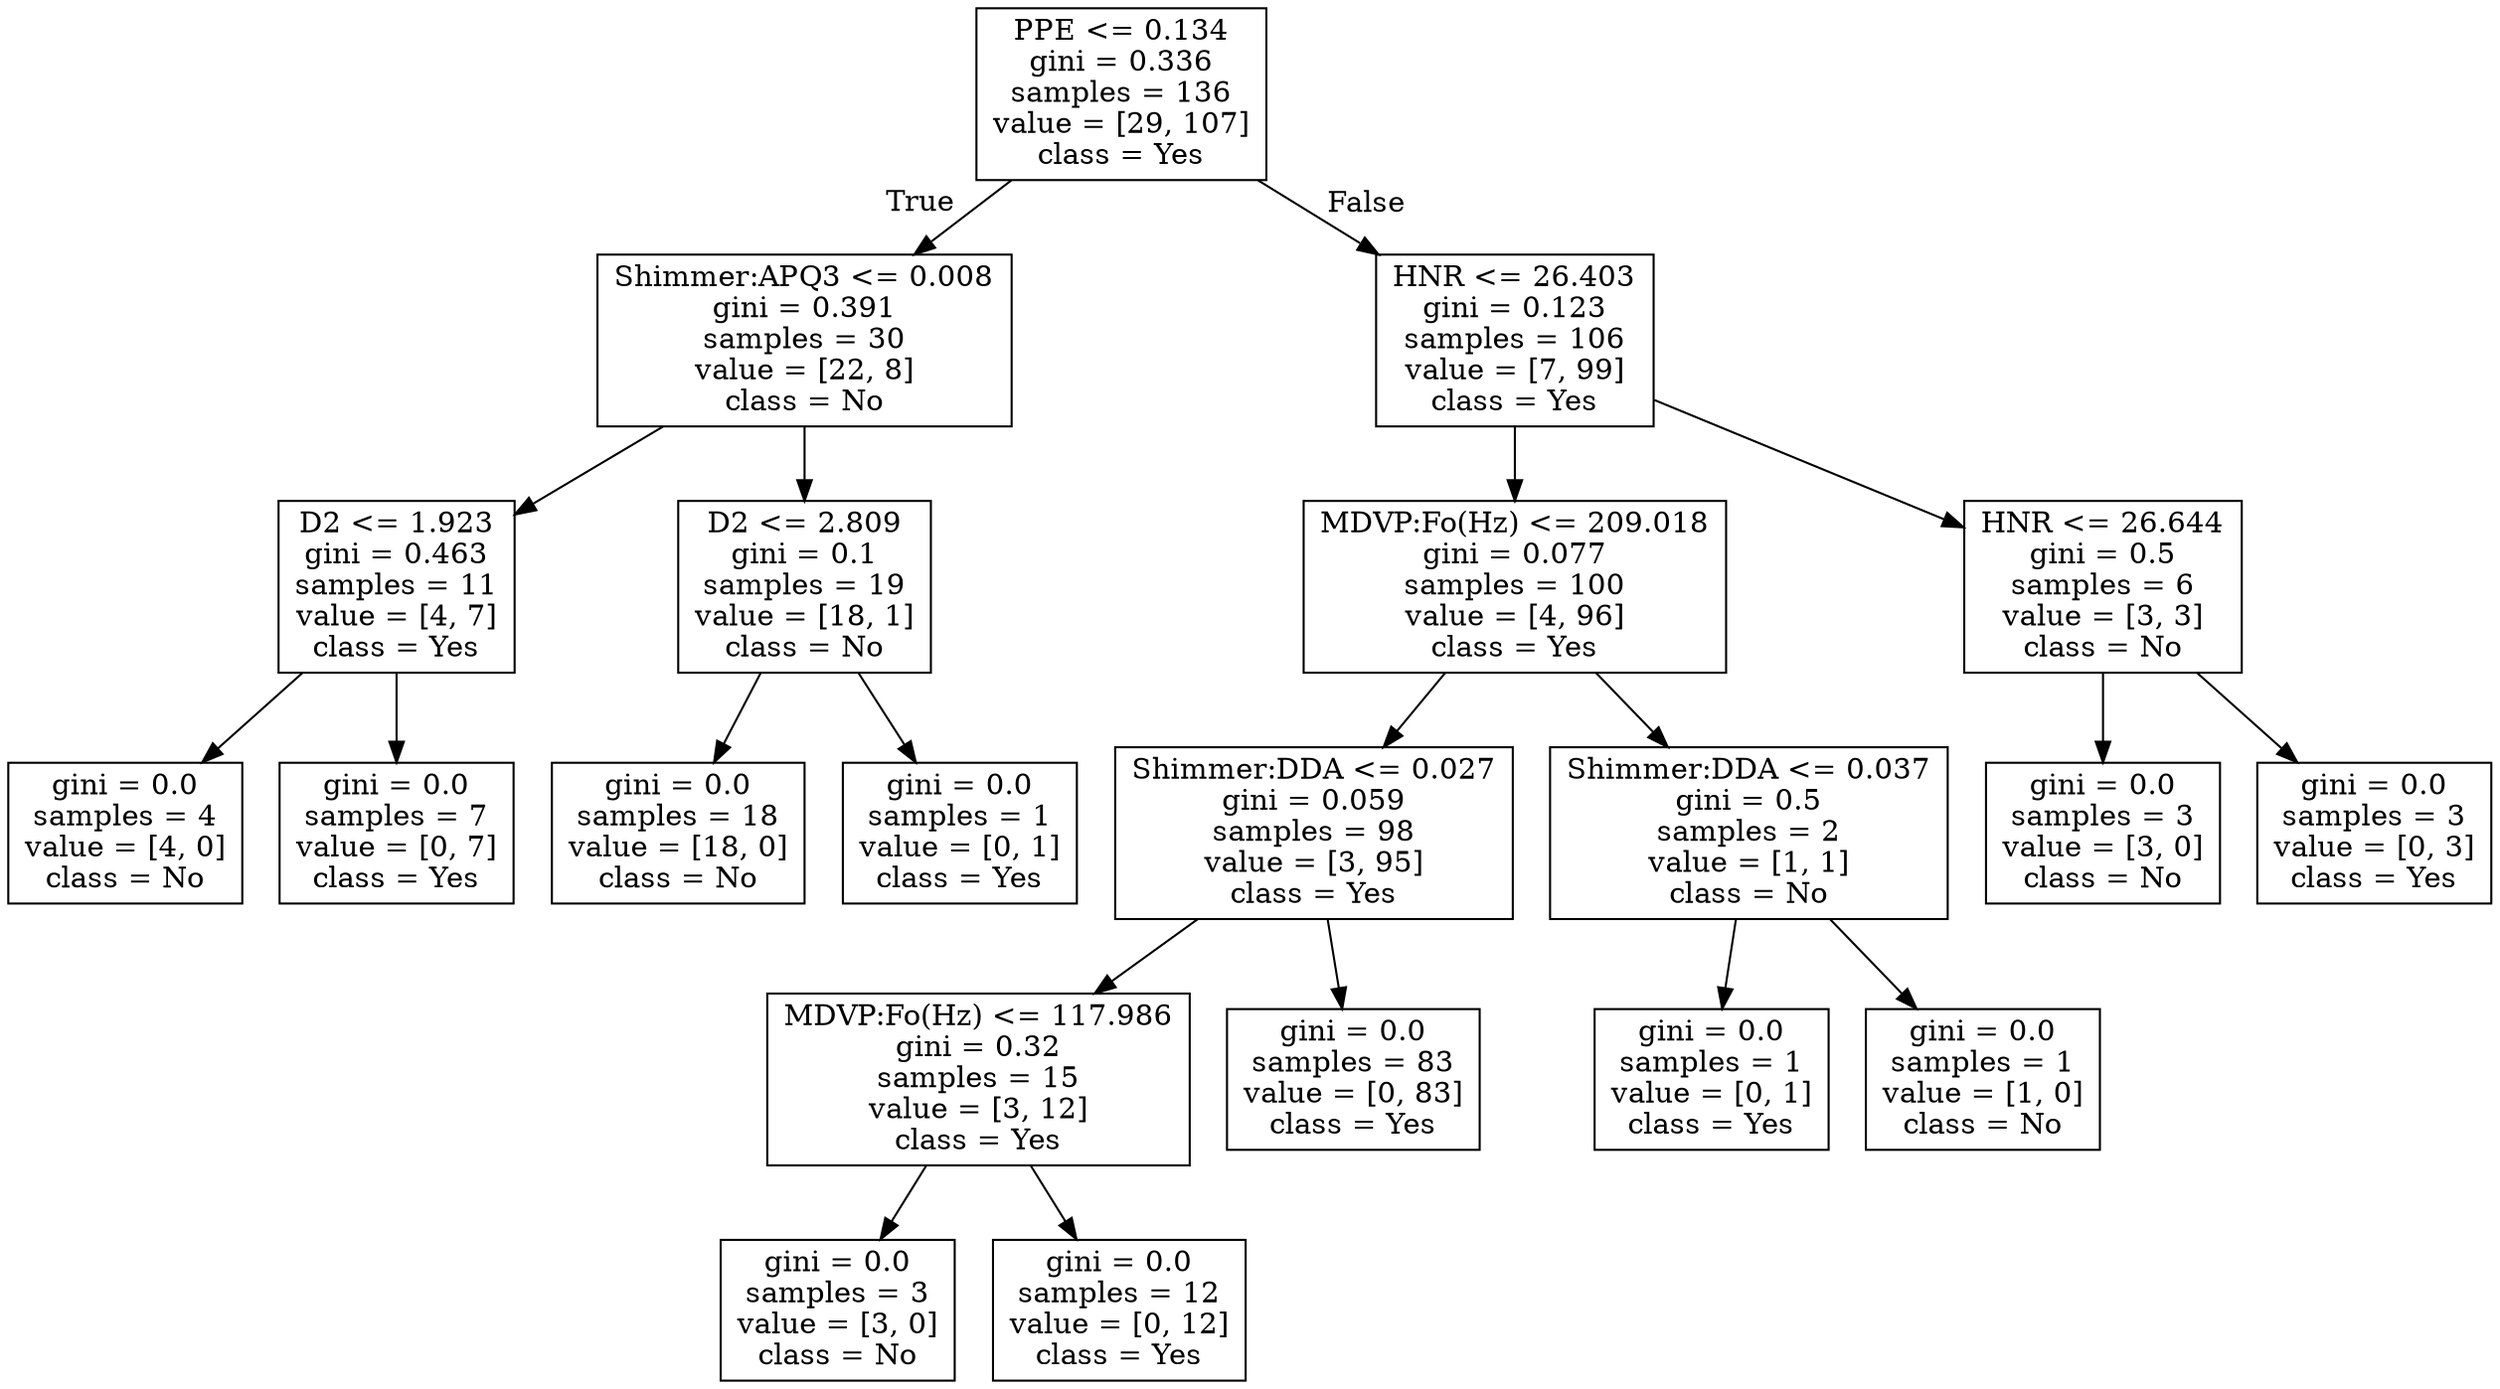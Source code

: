 digraph Tree {
node [shape=box] ;
0 [label="PPE <= 0.134\ngini = 0.336\nsamples = 136\nvalue = [29, 107]\nclass = Yes"] ;
1 [label="Shimmer:APQ3 <= 0.008\ngini = 0.391\nsamples = 30\nvalue = [22, 8]\nclass = No"] ;
0 -> 1 [labeldistance=2.5, labelangle=45, headlabel="True"] ;
2 [label="D2 <= 1.923\ngini = 0.463\nsamples = 11\nvalue = [4, 7]\nclass = Yes"] ;
1 -> 2 ;
3 [label="gini = 0.0\nsamples = 4\nvalue = [4, 0]\nclass = No"] ;
2 -> 3 ;
4 [label="gini = 0.0\nsamples = 7\nvalue = [0, 7]\nclass = Yes"] ;
2 -> 4 ;
5 [label="D2 <= 2.809\ngini = 0.1\nsamples = 19\nvalue = [18, 1]\nclass = No"] ;
1 -> 5 ;
6 [label="gini = 0.0\nsamples = 18\nvalue = [18, 0]\nclass = No"] ;
5 -> 6 ;
7 [label="gini = 0.0\nsamples = 1\nvalue = [0, 1]\nclass = Yes"] ;
5 -> 7 ;
8 [label="HNR <= 26.403\ngini = 0.123\nsamples = 106\nvalue = [7, 99]\nclass = Yes"] ;
0 -> 8 [labeldistance=2.5, labelangle=-45, headlabel="False"] ;
9 [label="MDVP:Fo(Hz) <= 209.018\ngini = 0.077\nsamples = 100\nvalue = [4, 96]\nclass = Yes"] ;
8 -> 9 ;
10 [label="Shimmer:DDA <= 0.027\ngini = 0.059\nsamples = 98\nvalue = [3, 95]\nclass = Yes"] ;
9 -> 10 ;
11 [label="MDVP:Fo(Hz) <= 117.986\ngini = 0.32\nsamples = 15\nvalue = [3, 12]\nclass = Yes"] ;
10 -> 11 ;
12 [label="gini = 0.0\nsamples = 3\nvalue = [3, 0]\nclass = No"] ;
11 -> 12 ;
13 [label="gini = 0.0\nsamples = 12\nvalue = [0, 12]\nclass = Yes"] ;
11 -> 13 ;
14 [label="gini = 0.0\nsamples = 83\nvalue = [0, 83]\nclass = Yes"] ;
10 -> 14 ;
15 [label="Shimmer:DDA <= 0.037\ngini = 0.5\nsamples = 2\nvalue = [1, 1]\nclass = No"] ;
9 -> 15 ;
16 [label="gini = 0.0\nsamples = 1\nvalue = [0, 1]\nclass = Yes"] ;
15 -> 16 ;
17 [label="gini = 0.0\nsamples = 1\nvalue = [1, 0]\nclass = No"] ;
15 -> 17 ;
18 [label="HNR <= 26.644\ngini = 0.5\nsamples = 6\nvalue = [3, 3]\nclass = No"] ;
8 -> 18 ;
19 [label="gini = 0.0\nsamples = 3\nvalue = [3, 0]\nclass = No"] ;
18 -> 19 ;
20 [label="gini = 0.0\nsamples = 3\nvalue = [0, 3]\nclass = Yes"] ;
18 -> 20 ;
}